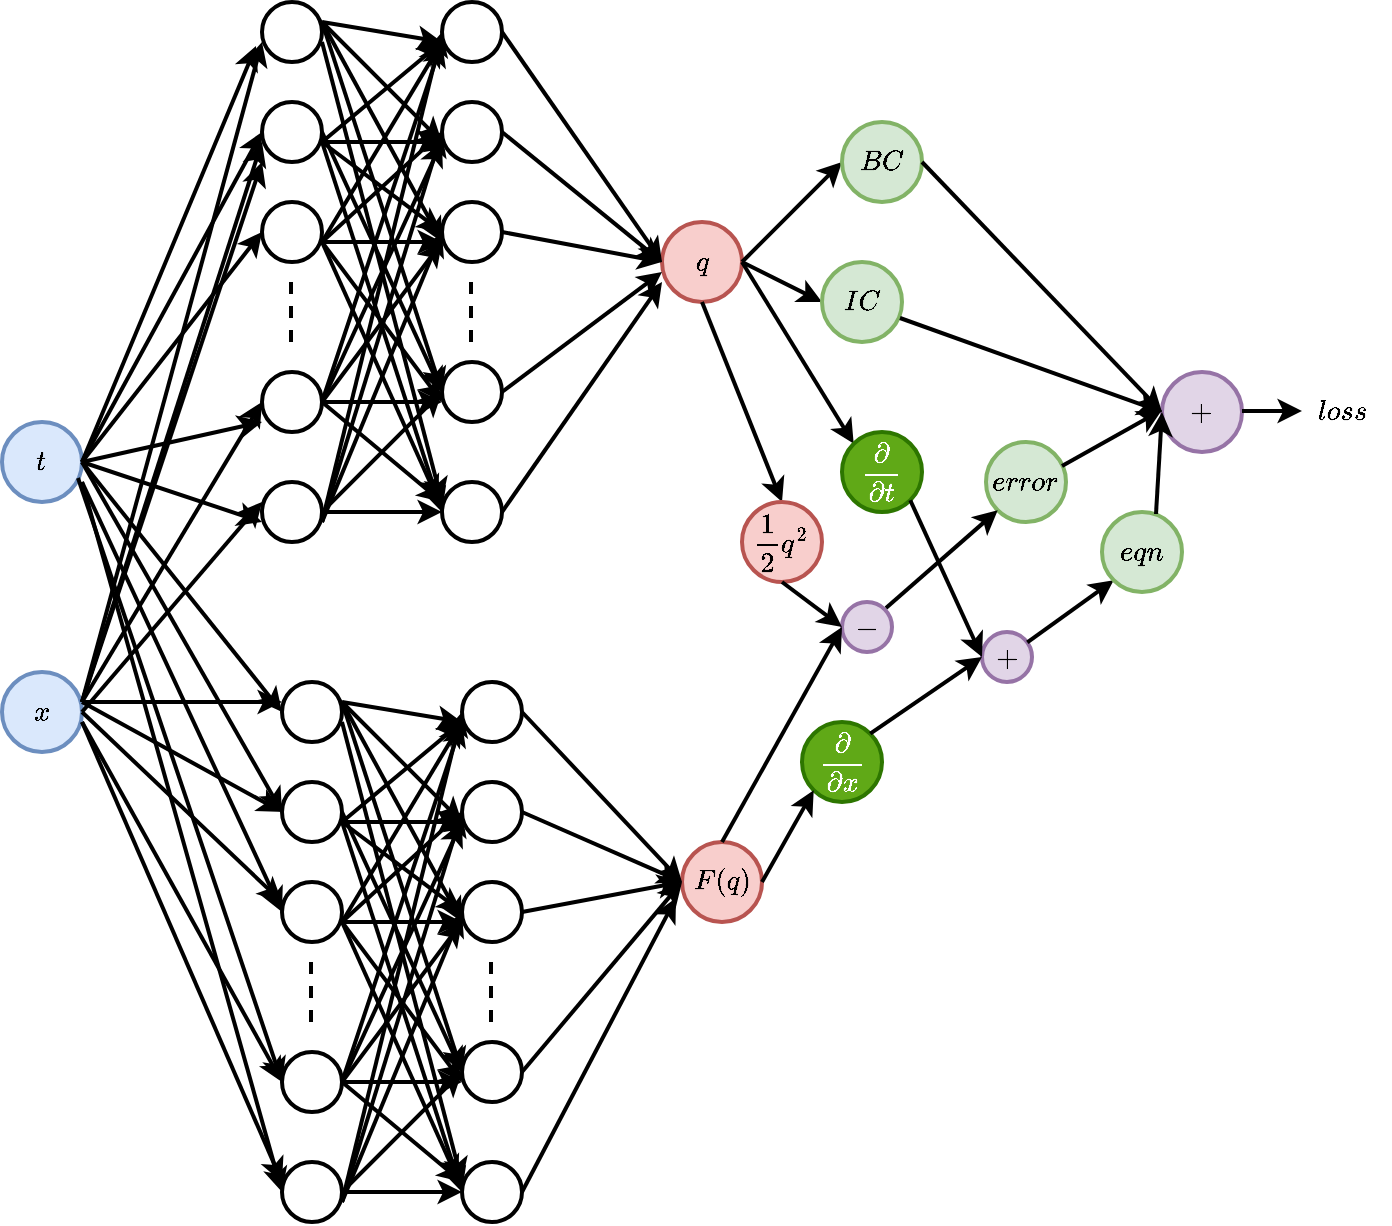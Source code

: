 <mxfile version="13.3.5" type="device"><diagram id="t4EAOkDcwBFXUKrMj_TT" name="Page-1"><mxGraphModel dx="946" dy="614" grid="0" gridSize="10" guides="1" tooltips="1" connect="1" arrows="1" fold="1" page="1" pageScale="1" pageWidth="980" pageHeight="1390" math="1" shadow="0"><root><mxCell id="0"/><mxCell id="1" parent="0"/><mxCell id="c9jmcW11JK6HitYagVcc-1" value="$$t$$" style="ellipse;whiteSpace=wrap;html=1;aspect=fixed;fillColor=#dae8fc;strokeColor=#6c8ebf;strokeWidth=2;" vertex="1" parent="1"><mxGeometry x="100" y="350" width="40" height="40" as="geometry"/></mxCell><mxCell id="c9jmcW11JK6HitYagVcc-2" value="$$x$$" style="ellipse;whiteSpace=wrap;html=1;aspect=fixed;fillColor=#dae8fc;strokeColor=#6c8ebf;strokeWidth=2;" vertex="1" parent="1"><mxGeometry x="100" y="475" width="40" height="40" as="geometry"/></mxCell><mxCell id="c9jmcW11JK6HitYagVcc-4" value="" style="ellipse;whiteSpace=wrap;html=1;aspect=fixed;strokeWidth=2;" vertex="1" parent="1"><mxGeometry x="230" y="140" width="30" height="30" as="geometry"/></mxCell><mxCell id="c9jmcW11JK6HitYagVcc-5" value="" style="ellipse;whiteSpace=wrap;html=1;aspect=fixed;strokeWidth=2;" vertex="1" parent="1"><mxGeometry x="230" y="325" width="30" height="30" as="geometry"/></mxCell><mxCell id="c9jmcW11JK6HitYagVcc-6" value="" style="ellipse;whiteSpace=wrap;html=1;aspect=fixed;strokeWidth=2;" vertex="1" parent="1"><mxGeometry x="230" y="190" width="30" height="30" as="geometry"/></mxCell><mxCell id="c9jmcW11JK6HitYagVcc-7" value="" style="ellipse;whiteSpace=wrap;html=1;aspect=fixed;strokeWidth=2;" vertex="1" parent="1"><mxGeometry x="230" y="380" width="30" height="30" as="geometry"/></mxCell><mxCell id="c9jmcW11JK6HitYagVcc-8" value="" style="ellipse;whiteSpace=wrap;html=1;aspect=fixed;strokeWidth=2;" vertex="1" parent="1"><mxGeometry x="230" y="240" width="30" height="30" as="geometry"/></mxCell><mxCell id="c9jmcW11JK6HitYagVcc-11" value="" style="endArrow=classic;html=1;entryX=-0.1;entryY=0.733;entryDx=0;entryDy=0;entryPerimeter=0;strokeWidth=2;" edge="1" parent="1" target="c9jmcW11JK6HitYagVcc-4"><mxGeometry width="50" height="50" relative="1" as="geometry"><mxPoint x="140" y="370" as="sourcePoint"/><mxPoint x="210" y="210" as="targetPoint"/></mxGeometry></mxCell><mxCell id="c9jmcW11JK6HitYagVcc-12" value="" style="endArrow=classic;html=1;entryX=0;entryY=0.5;entryDx=0;entryDy=0;strokeWidth=2;exitX=1;exitY=0.5;exitDx=0;exitDy=0;" edge="1" parent="1" source="c9jmcW11JK6HitYagVcc-1" target="c9jmcW11JK6HitYagVcc-6"><mxGeometry width="50" height="50" relative="1" as="geometry"><mxPoint x="160" y="260" as="sourcePoint"/><mxPoint x="210" y="210" as="targetPoint"/></mxGeometry></mxCell><mxCell id="c9jmcW11JK6HitYagVcc-13" value="" style="endArrow=classic;html=1;entryX=0;entryY=0.5;entryDx=0;entryDy=0;strokeWidth=2;" edge="1" parent="1" target="c9jmcW11JK6HitYagVcc-8"><mxGeometry width="50" height="50" relative="1" as="geometry"><mxPoint x="140" y="370" as="sourcePoint"/><mxPoint x="210" y="210" as="targetPoint"/></mxGeometry></mxCell><mxCell id="c9jmcW11JK6HitYagVcc-15" value="" style="endArrow=classic;html=1;strokeWidth=2;" edge="1" parent="1"><mxGeometry width="50" height="50" relative="1" as="geometry"><mxPoint x="140" y="490" as="sourcePoint"/><mxPoint x="230" y="160" as="targetPoint"/></mxGeometry></mxCell><mxCell id="c9jmcW11JK6HitYagVcc-16" value="" style="endArrow=classic;html=1;strokeWidth=2;" edge="1" parent="1"><mxGeometry width="50" height="50" relative="1" as="geometry"><mxPoint x="140" y="490" as="sourcePoint"/><mxPoint x="230" y="210" as="targetPoint"/></mxGeometry></mxCell><mxCell id="c9jmcW11JK6HitYagVcc-17" value="" style="endArrow=classic;html=1;strokeWidth=2;" edge="1" parent="1"><mxGeometry width="50" height="50" relative="1" as="geometry"><mxPoint x="140" y="490" as="sourcePoint"/><mxPoint x="230" y="220" as="targetPoint"/></mxGeometry></mxCell><mxCell id="c9jmcW11JK6HitYagVcc-18" value="" style="endArrow=none;dashed=1;html=1;strokeWidth=2;" edge="1" parent="1"><mxGeometry width="50" height="50" relative="1" as="geometry"><mxPoint x="244.5" y="310" as="sourcePoint"/><mxPoint x="244.5" y="280" as="targetPoint"/></mxGeometry></mxCell><mxCell id="c9jmcW11JK6HitYagVcc-19" value="" style="endArrow=classic;html=1;entryX=0;entryY=0.5;entryDx=0;entryDy=0;strokeWidth=2;" edge="1" parent="1" target="c9jmcW11JK6HitYagVcc-5"><mxGeometry width="50" height="50" relative="1" as="geometry"><mxPoint x="140" y="490" as="sourcePoint"/><mxPoint x="210" y="290" as="targetPoint"/></mxGeometry></mxCell><mxCell id="c9jmcW11JK6HitYagVcc-20" value="" style="endArrow=classic;html=1;exitX=1;exitY=0.5;exitDx=0;exitDy=0;strokeWidth=2;" edge="1" parent="1" source="c9jmcW11JK6HitYagVcc-2"><mxGeometry width="50" height="50" relative="1" as="geometry"><mxPoint x="180" y="440" as="sourcePoint"/><mxPoint x="230" y="390" as="targetPoint"/></mxGeometry></mxCell><mxCell id="c9jmcW11JK6HitYagVcc-21" value="" style="ellipse;whiteSpace=wrap;html=1;aspect=fixed;strokeWidth=2;" vertex="1" parent="1"><mxGeometry x="320" y="140" width="30" height="30" as="geometry"/></mxCell><mxCell id="c9jmcW11JK6HitYagVcc-22" value="" style="ellipse;whiteSpace=wrap;html=1;aspect=fixed;strokeWidth=2;" vertex="1" parent="1"><mxGeometry x="320" y="190" width="30" height="30" as="geometry"/></mxCell><mxCell id="c9jmcW11JK6HitYagVcc-23" value="" style="ellipse;whiteSpace=wrap;html=1;aspect=fixed;strokeWidth=2;" vertex="1" parent="1"><mxGeometry x="320" y="240" width="30" height="30" as="geometry"/></mxCell><mxCell id="c9jmcW11JK6HitYagVcc-24" value="" style="ellipse;whiteSpace=wrap;html=1;aspect=fixed;strokeWidth=2;" vertex="1" parent="1"><mxGeometry x="320" y="320" width="30" height="30" as="geometry"/></mxCell><mxCell id="c9jmcW11JK6HitYagVcc-25" value="" style="ellipse;whiteSpace=wrap;html=1;aspect=fixed;strokeWidth=2;" vertex="1" parent="1"><mxGeometry x="320" y="380" width="30" height="30" as="geometry"/></mxCell><mxCell id="c9jmcW11JK6HitYagVcc-26" value="" style="endArrow=classic;html=1;strokeWidth=2;entryX=0;entryY=0.5;entryDx=0;entryDy=0;exitX=1;exitY=0.5;exitDx=0;exitDy=0;" edge="1" parent="1" source="c9jmcW11JK6HitYagVcc-7" target="c9jmcW11JK6HitYagVcc-25"><mxGeometry width="50" height="50" relative="1" as="geometry"><mxPoint x="260" y="390" as="sourcePoint"/><mxPoint x="310" y="340" as="targetPoint"/></mxGeometry></mxCell><mxCell id="c9jmcW11JK6HitYagVcc-27" value="" style="endArrow=classic;html=1;strokeWidth=2;entryX=0;entryY=0.5;entryDx=0;entryDy=0;exitX=1;exitY=0.5;exitDx=0;exitDy=0;" edge="1" parent="1" source="c9jmcW11JK6HitYagVcc-7" target="c9jmcW11JK6HitYagVcc-24"><mxGeometry width="50" height="50" relative="1" as="geometry"><mxPoint x="260" y="400" as="sourcePoint"/><mxPoint x="310" y="350" as="targetPoint"/></mxGeometry></mxCell><mxCell id="c9jmcW11JK6HitYagVcc-28" value="" style="endArrow=none;dashed=1;html=1;strokeWidth=2;" edge="1" parent="1"><mxGeometry width="50" height="50" relative="1" as="geometry"><mxPoint x="334.5" y="310" as="sourcePoint"/><mxPoint x="334.5" y="280" as="targetPoint"/></mxGeometry></mxCell><mxCell id="c9jmcW11JK6HitYagVcc-29" value="" style="endArrow=classic;html=1;strokeWidth=2;entryX=0;entryY=0.5;entryDx=0;entryDy=0;" edge="1" parent="1" target="c9jmcW11JK6HitYagVcc-23"><mxGeometry width="50" height="50" relative="1" as="geometry"><mxPoint x="260" y="400" as="sourcePoint"/><mxPoint x="260" y="280" as="targetPoint"/></mxGeometry></mxCell><mxCell id="c9jmcW11JK6HitYagVcc-30" value="" style="endArrow=classic;html=1;strokeWidth=2;entryX=0;entryY=0.5;entryDx=0;entryDy=0;" edge="1" parent="1" target="c9jmcW11JK6HitYagVcc-22"><mxGeometry width="50" height="50" relative="1" as="geometry"><mxPoint x="260" y="400" as="sourcePoint"/><mxPoint x="310" y="350" as="targetPoint"/></mxGeometry></mxCell><mxCell id="c9jmcW11JK6HitYagVcc-31" value="" style="endArrow=classic;html=1;strokeWidth=2;entryX=0;entryY=0.5;entryDx=0;entryDy=0;" edge="1" parent="1" target="c9jmcW11JK6HitYagVcc-21"><mxGeometry width="50" height="50" relative="1" as="geometry"><mxPoint x="260" y="400" as="sourcePoint"/><mxPoint x="310" y="350" as="targetPoint"/></mxGeometry></mxCell><mxCell id="c9jmcW11JK6HitYagVcc-33" value="" style="endArrow=classic;html=1;strokeWidth=2;" edge="1" parent="1"><mxGeometry width="50" height="50" relative="1" as="geometry"><mxPoint x="260" y="340" as="sourcePoint"/><mxPoint x="320" y="340" as="targetPoint"/></mxGeometry></mxCell><mxCell id="c9jmcW11JK6HitYagVcc-34" value="" style="endArrow=classic;html=1;strokeWidth=2;" edge="1" parent="1"><mxGeometry width="50" height="50" relative="1" as="geometry"><mxPoint x="260" y="340" as="sourcePoint"/><mxPoint x="320" y="260" as="targetPoint"/></mxGeometry></mxCell><mxCell id="c9jmcW11JK6HitYagVcc-35" value="" style="endArrow=classic;html=1;strokeWidth=2;" edge="1" parent="1"><mxGeometry width="50" height="50" relative="1" as="geometry"><mxPoint x="260" y="340" as="sourcePoint"/><mxPoint x="320" y="210" as="targetPoint"/></mxGeometry></mxCell><mxCell id="c9jmcW11JK6HitYagVcc-36" value="" style="endArrow=classic;html=1;strokeWidth=2;" edge="1" parent="1"><mxGeometry width="50" height="50" relative="1" as="geometry"><mxPoint x="260" y="340" as="sourcePoint"/><mxPoint x="320" y="160" as="targetPoint"/></mxGeometry></mxCell><mxCell id="c9jmcW11JK6HitYagVcc-37" value="" style="endArrow=classic;html=1;strokeWidth=2;entryX=-0.067;entryY=0.3;entryDx=0;entryDy=0;entryPerimeter=0;" edge="1" parent="1" target="c9jmcW11JK6HitYagVcc-25"><mxGeometry width="50" height="50" relative="1" as="geometry"><mxPoint x="260" y="260" as="sourcePoint"/><mxPoint x="310" y="210" as="targetPoint"/></mxGeometry></mxCell><mxCell id="c9jmcW11JK6HitYagVcc-38" value="" style="endArrow=classic;html=1;strokeWidth=2;exitX=1;exitY=0.5;exitDx=0;exitDy=0;" edge="1" parent="1" source="c9jmcW11JK6HitYagVcc-5"><mxGeometry width="50" height="50" relative="1" as="geometry"><mxPoint x="270" y="440" as="sourcePoint"/><mxPoint x="320" y="390" as="targetPoint"/></mxGeometry></mxCell><mxCell id="c9jmcW11JK6HitYagVcc-39" value="" style="endArrow=classic;html=1;strokeWidth=2;" edge="1" parent="1"><mxGeometry width="50" height="50" relative="1" as="geometry"><mxPoint x="260" y="260" as="sourcePoint"/><mxPoint x="320" y="260" as="targetPoint"/></mxGeometry></mxCell><mxCell id="c9jmcW11JK6HitYagVcc-40" value="" style="endArrow=classic;html=1;strokeWidth=2;" edge="1" parent="1"><mxGeometry width="50" height="50" relative="1" as="geometry"><mxPoint x="260" y="260" as="sourcePoint"/><mxPoint x="320" y="160" as="targetPoint"/></mxGeometry></mxCell><mxCell id="c9jmcW11JK6HitYagVcc-41" value="" style="endArrow=classic;html=1;strokeWidth=2;entryX=0;entryY=0.5;entryDx=0;entryDy=0;" edge="1" parent="1" target="c9jmcW11JK6HitYagVcc-22"><mxGeometry width="50" height="50" relative="1" as="geometry"><mxPoint x="260" y="260" as="sourcePoint"/><mxPoint x="310" y="210" as="targetPoint"/></mxGeometry></mxCell><mxCell id="c9jmcW11JK6HitYagVcc-42" value="" style="endArrow=classic;html=1;strokeWidth=2;" edge="1" parent="1"><mxGeometry width="50" height="50" relative="1" as="geometry"><mxPoint x="260" y="260" as="sourcePoint"/><mxPoint x="320" y="340" as="targetPoint"/></mxGeometry></mxCell><mxCell id="c9jmcW11JK6HitYagVcc-43" value="" style="endArrow=classic;html=1;strokeWidth=2;" edge="1" parent="1"><mxGeometry width="50" height="50" relative="1" as="geometry"><mxPoint x="260" y="210" as="sourcePoint"/><mxPoint x="320" y="160" as="targetPoint"/></mxGeometry></mxCell><mxCell id="c9jmcW11JK6HitYagVcc-44" value="" style="endArrow=classic;html=1;strokeWidth=2;" edge="1" parent="1"><mxGeometry width="50" height="50" relative="1" as="geometry"><mxPoint x="260" y="150" as="sourcePoint"/><mxPoint x="320" y="160" as="targetPoint"/></mxGeometry></mxCell><mxCell id="c9jmcW11JK6HitYagVcc-45" value="" style="endArrow=classic;html=1;strokeWidth=2;" edge="1" parent="1"><mxGeometry width="50" height="50" relative="1" as="geometry"><mxPoint x="260" y="150" as="sourcePoint"/><mxPoint x="320" y="210" as="targetPoint"/></mxGeometry></mxCell><mxCell id="c9jmcW11JK6HitYagVcc-46" value="" style="endArrow=classic;html=1;strokeWidth=2;entryX=0;entryY=0.5;entryDx=0;entryDy=0;" edge="1" parent="1" target="c9jmcW11JK6HitYagVcc-23"><mxGeometry width="50" height="50" relative="1" as="geometry"><mxPoint x="260" y="210" as="sourcePoint"/><mxPoint x="380" y="270" as="targetPoint"/></mxGeometry></mxCell><mxCell id="c9jmcW11JK6HitYagVcc-47" value="" style="endArrow=classic;html=1;strokeWidth=2;" edge="1" parent="1"><mxGeometry width="50" height="50" relative="1" as="geometry"><mxPoint x="260" y="210" as="sourcePoint"/><mxPoint x="320" y="210" as="targetPoint"/></mxGeometry></mxCell><mxCell id="c9jmcW11JK6HitYagVcc-48" value="" style="endArrow=classic;html=1;strokeWidth=2;exitX=1;exitY=0.5;exitDx=0;exitDy=0;entryX=0;entryY=0.5;entryDx=0;entryDy=0;" edge="1" parent="1" source="c9jmcW11JK6HitYagVcc-6" target="c9jmcW11JK6HitYagVcc-24"><mxGeometry width="50" height="50" relative="1" as="geometry"><mxPoint x="330" y="320" as="sourcePoint"/><mxPoint x="380" y="270" as="targetPoint"/></mxGeometry></mxCell><mxCell id="c9jmcW11JK6HitYagVcc-49" value="" style="endArrow=classic;html=1;strokeWidth=2;entryX=0;entryY=0.5;entryDx=0;entryDy=0;" edge="1" parent="1" target="c9jmcW11JK6HitYagVcc-25"><mxGeometry width="50" height="50" relative="1" as="geometry"><mxPoint x="260" y="210" as="sourcePoint"/><mxPoint x="380" y="270" as="targetPoint"/></mxGeometry></mxCell><mxCell id="c9jmcW11JK6HitYagVcc-50" value="" style="endArrow=classic;html=1;strokeWidth=2;" edge="1" parent="1"><mxGeometry width="50" height="50" relative="1" as="geometry"><mxPoint x="260" y="150" as="sourcePoint"/><mxPoint x="320" y="260" as="targetPoint"/></mxGeometry></mxCell><mxCell id="c9jmcW11JK6HitYagVcc-51" value="" style="endArrow=classic;html=1;strokeWidth=2;entryX=0;entryY=0.5;entryDx=0;entryDy=0;" edge="1" parent="1" target="c9jmcW11JK6HitYagVcc-24"><mxGeometry width="50" height="50" relative="1" as="geometry"><mxPoint x="260" y="150" as="sourcePoint"/><mxPoint x="380" y="270" as="targetPoint"/></mxGeometry></mxCell><mxCell id="c9jmcW11JK6HitYagVcc-52" value="" style="endArrow=classic;html=1;strokeWidth=2;" edge="1" parent="1"><mxGeometry width="50" height="50" relative="1" as="geometry"><mxPoint x="260" y="160" as="sourcePoint"/><mxPoint x="320" y="390" as="targetPoint"/></mxGeometry></mxCell><mxCell id="c9jmcW11JK6HitYagVcc-53" value="$$q$$" style="ellipse;whiteSpace=wrap;html=1;aspect=fixed;fillColor=#f8cecc;strokeColor=#b85450;strokeWidth=2;" vertex="1" parent="1"><mxGeometry x="430" y="250" width="40" height="40" as="geometry"/></mxCell><mxCell id="c9jmcW11JK6HitYagVcc-54" value="" style="endArrow=classic;html=1;strokeWidth=2;exitX=1;exitY=0.5;exitDx=0;exitDy=0;" edge="1" parent="1" source="c9jmcW11JK6HitYagVcc-24"><mxGeometry width="50" height="50" relative="1" as="geometry"><mxPoint x="380" y="325" as="sourcePoint"/><mxPoint x="430" y="275" as="targetPoint"/></mxGeometry></mxCell><mxCell id="c9jmcW11JK6HitYagVcc-55" value="" style="endArrow=classic;html=1;strokeWidth=2;exitX=1;exitY=0.5;exitDx=0;exitDy=0;" edge="1" parent="1" source="c9jmcW11JK6HitYagVcc-25"><mxGeometry width="50" height="50" relative="1" as="geometry"><mxPoint x="410" y="320" as="sourcePoint"/><mxPoint x="430" y="280" as="targetPoint"/></mxGeometry></mxCell><mxCell id="c9jmcW11JK6HitYagVcc-56" value="" style="endArrow=classic;html=1;strokeWidth=2;exitX=1;exitY=0.5;exitDx=0;exitDy=0;entryX=0;entryY=0.5;entryDx=0;entryDy=0;" edge="1" parent="1" source="c9jmcW11JK6HitYagVcc-23" target="c9jmcW11JK6HitYagVcc-53"><mxGeometry width="50" height="50" relative="1" as="geometry"><mxPoint x="410" y="320" as="sourcePoint"/><mxPoint x="460" y="270" as="targetPoint"/></mxGeometry></mxCell><mxCell id="c9jmcW11JK6HitYagVcc-57" value="" style="endArrow=classic;html=1;strokeWidth=2;exitX=1;exitY=0.5;exitDx=0;exitDy=0;entryX=0;entryY=0.5;entryDx=0;entryDy=0;" edge="1" parent="1" source="c9jmcW11JK6HitYagVcc-22" target="c9jmcW11JK6HitYagVcc-53"><mxGeometry width="50" height="50" relative="1" as="geometry"><mxPoint x="410" y="320" as="sourcePoint"/><mxPoint x="460" y="270" as="targetPoint"/></mxGeometry></mxCell><mxCell id="c9jmcW11JK6HitYagVcc-58" value="" style="endArrow=classic;html=1;strokeWidth=2;exitX=1;exitY=0.5;exitDx=0;exitDy=0;entryX=0;entryY=0.5;entryDx=0;entryDy=0;" edge="1" parent="1" source="c9jmcW11JK6HitYagVcc-21" target="c9jmcW11JK6HitYagVcc-53"><mxGeometry width="50" height="50" relative="1" as="geometry"><mxPoint x="410" y="320" as="sourcePoint"/><mxPoint x="460" y="270" as="targetPoint"/></mxGeometry></mxCell><mxCell id="c9jmcW11JK6HitYagVcc-59" value="" style="endArrow=classic;html=1;strokeWidth=2;entryX=0;entryY=0;entryDx=0;entryDy=0;" edge="1" parent="1" target="c9jmcW11JK6HitYagVcc-60"><mxGeometry width="50" height="50" relative="1" as="geometry"><mxPoint x="470" y="270" as="sourcePoint"/><mxPoint x="500" y="160" as="targetPoint"/></mxGeometry></mxCell><mxCell id="c9jmcW11JK6HitYagVcc-60" value="$$\frac{\partial}{\partial t}$$" style="ellipse;whiteSpace=wrap;html=1;aspect=fixed;fillColor=#60a917;strokeColor=#2D7600;strokeWidth=2;fontColor=#ffffff;" vertex="1" parent="1"><mxGeometry x="520" y="355" width="40" height="40" as="geometry"/></mxCell><mxCell id="c9jmcW11JK6HitYagVcc-66" value="" style="ellipse;whiteSpace=wrap;html=1;aspect=fixed;strokeWidth=2;" vertex="1" parent="1"><mxGeometry x="240" y="480" width="30" height="30" as="geometry"/></mxCell><mxCell id="c9jmcW11JK6HitYagVcc-67" value="" style="ellipse;whiteSpace=wrap;html=1;aspect=fixed;strokeWidth=2;" vertex="1" parent="1"><mxGeometry x="240" y="665" width="30" height="30" as="geometry"/></mxCell><mxCell id="c9jmcW11JK6HitYagVcc-68" value="" style="ellipse;whiteSpace=wrap;html=1;aspect=fixed;strokeWidth=2;" vertex="1" parent="1"><mxGeometry x="240" y="530" width="30" height="30" as="geometry"/></mxCell><mxCell id="c9jmcW11JK6HitYagVcc-69" value="" style="ellipse;whiteSpace=wrap;html=1;aspect=fixed;strokeWidth=2;" vertex="1" parent="1"><mxGeometry x="240" y="720" width="30" height="30" as="geometry"/></mxCell><mxCell id="c9jmcW11JK6HitYagVcc-70" value="" style="ellipse;whiteSpace=wrap;html=1;aspect=fixed;strokeWidth=2;" vertex="1" parent="1"><mxGeometry x="240" y="580" width="30" height="30" as="geometry"/></mxCell><mxCell id="c9jmcW11JK6HitYagVcc-77" value="" style="endArrow=none;dashed=1;html=1;strokeWidth=2;" edge="1" parent="1"><mxGeometry width="50" height="50" relative="1" as="geometry"><mxPoint x="254.5" y="650" as="sourcePoint"/><mxPoint x="254.5" y="620" as="targetPoint"/></mxGeometry></mxCell><mxCell id="c9jmcW11JK6HitYagVcc-80" value="" style="ellipse;whiteSpace=wrap;html=1;aspect=fixed;strokeWidth=2;" vertex="1" parent="1"><mxGeometry x="330" y="480" width="30" height="30" as="geometry"/></mxCell><mxCell id="c9jmcW11JK6HitYagVcc-81" value="" style="ellipse;whiteSpace=wrap;html=1;aspect=fixed;strokeWidth=2;" vertex="1" parent="1"><mxGeometry x="330" y="530" width="30" height="30" as="geometry"/></mxCell><mxCell id="c9jmcW11JK6HitYagVcc-82" value="" style="ellipse;whiteSpace=wrap;html=1;aspect=fixed;strokeWidth=2;" vertex="1" parent="1"><mxGeometry x="330" y="580" width="30" height="30" as="geometry"/></mxCell><mxCell id="c9jmcW11JK6HitYagVcc-83" value="" style="ellipse;whiteSpace=wrap;html=1;aspect=fixed;strokeWidth=2;" vertex="1" parent="1"><mxGeometry x="330" y="660" width="30" height="30" as="geometry"/></mxCell><mxCell id="c9jmcW11JK6HitYagVcc-84" value="" style="ellipse;whiteSpace=wrap;html=1;aspect=fixed;strokeWidth=2;" vertex="1" parent="1"><mxGeometry x="330" y="720" width="30" height="30" as="geometry"/></mxCell><mxCell id="c9jmcW11JK6HitYagVcc-85" value="" style="endArrow=classic;html=1;strokeWidth=2;entryX=0;entryY=0.5;entryDx=0;entryDy=0;exitX=1;exitY=0.5;exitDx=0;exitDy=0;" edge="1" parent="1" source="c9jmcW11JK6HitYagVcc-69" target="c9jmcW11JK6HitYagVcc-84"><mxGeometry width="50" height="50" relative="1" as="geometry"><mxPoint x="270" y="730" as="sourcePoint"/><mxPoint x="320" y="680" as="targetPoint"/></mxGeometry></mxCell><mxCell id="c9jmcW11JK6HitYagVcc-86" value="" style="endArrow=classic;html=1;strokeWidth=2;entryX=0;entryY=0.5;entryDx=0;entryDy=0;exitX=1;exitY=0.5;exitDx=0;exitDy=0;" edge="1" parent="1" source="c9jmcW11JK6HitYagVcc-69" target="c9jmcW11JK6HitYagVcc-83"><mxGeometry width="50" height="50" relative="1" as="geometry"><mxPoint x="270" y="740" as="sourcePoint"/><mxPoint x="320" y="690" as="targetPoint"/></mxGeometry></mxCell><mxCell id="c9jmcW11JK6HitYagVcc-87" value="" style="endArrow=none;dashed=1;html=1;strokeWidth=2;" edge="1" parent="1"><mxGeometry width="50" height="50" relative="1" as="geometry"><mxPoint x="344.5" y="650" as="sourcePoint"/><mxPoint x="344.5" y="620" as="targetPoint"/></mxGeometry></mxCell><mxCell id="c9jmcW11JK6HitYagVcc-88" value="" style="endArrow=classic;html=1;strokeWidth=2;entryX=0;entryY=0.5;entryDx=0;entryDy=0;" edge="1" parent="1" target="c9jmcW11JK6HitYagVcc-82"><mxGeometry width="50" height="50" relative="1" as="geometry"><mxPoint x="270" y="740" as="sourcePoint"/><mxPoint x="270" y="620" as="targetPoint"/></mxGeometry></mxCell><mxCell id="c9jmcW11JK6HitYagVcc-89" value="" style="endArrow=classic;html=1;strokeWidth=2;entryX=0;entryY=0.5;entryDx=0;entryDy=0;" edge="1" parent="1" target="c9jmcW11JK6HitYagVcc-81"><mxGeometry width="50" height="50" relative="1" as="geometry"><mxPoint x="270" y="740" as="sourcePoint"/><mxPoint x="320" y="690" as="targetPoint"/></mxGeometry></mxCell><mxCell id="c9jmcW11JK6HitYagVcc-90" value="" style="endArrow=classic;html=1;strokeWidth=2;entryX=0;entryY=0.5;entryDx=0;entryDy=0;" edge="1" parent="1" target="c9jmcW11JK6HitYagVcc-80"><mxGeometry width="50" height="50" relative="1" as="geometry"><mxPoint x="270" y="740" as="sourcePoint"/><mxPoint x="320" y="690" as="targetPoint"/></mxGeometry></mxCell><mxCell id="c9jmcW11JK6HitYagVcc-91" value="" style="endArrow=classic;html=1;strokeWidth=2;" edge="1" parent="1"><mxGeometry width="50" height="50" relative="1" as="geometry"><mxPoint x="270" y="680" as="sourcePoint"/><mxPoint x="330" y="680" as="targetPoint"/></mxGeometry></mxCell><mxCell id="c9jmcW11JK6HitYagVcc-92" value="" style="endArrow=classic;html=1;strokeWidth=2;" edge="1" parent="1"><mxGeometry width="50" height="50" relative="1" as="geometry"><mxPoint x="270" y="680" as="sourcePoint"/><mxPoint x="330" y="600" as="targetPoint"/></mxGeometry></mxCell><mxCell id="c9jmcW11JK6HitYagVcc-93" value="" style="endArrow=classic;html=1;strokeWidth=2;" edge="1" parent="1"><mxGeometry width="50" height="50" relative="1" as="geometry"><mxPoint x="270" y="680" as="sourcePoint"/><mxPoint x="330" y="550" as="targetPoint"/></mxGeometry></mxCell><mxCell id="c9jmcW11JK6HitYagVcc-94" value="" style="endArrow=classic;html=1;strokeWidth=2;" edge="1" parent="1"><mxGeometry width="50" height="50" relative="1" as="geometry"><mxPoint x="270" y="680" as="sourcePoint"/><mxPoint x="330" y="500" as="targetPoint"/></mxGeometry></mxCell><mxCell id="c9jmcW11JK6HitYagVcc-95" value="" style="endArrow=classic;html=1;strokeWidth=2;entryX=-0.067;entryY=0.3;entryDx=0;entryDy=0;entryPerimeter=0;" edge="1" parent="1" target="c9jmcW11JK6HitYagVcc-84"><mxGeometry width="50" height="50" relative="1" as="geometry"><mxPoint x="270" y="600" as="sourcePoint"/><mxPoint x="320" y="550" as="targetPoint"/></mxGeometry></mxCell><mxCell id="c9jmcW11JK6HitYagVcc-96" value="" style="endArrow=classic;html=1;strokeWidth=2;exitX=1;exitY=0.5;exitDx=0;exitDy=0;" edge="1" parent="1" source="c9jmcW11JK6HitYagVcc-67"><mxGeometry width="50" height="50" relative="1" as="geometry"><mxPoint x="280" y="780" as="sourcePoint"/><mxPoint x="330" y="730" as="targetPoint"/></mxGeometry></mxCell><mxCell id="c9jmcW11JK6HitYagVcc-97" value="" style="endArrow=classic;html=1;strokeWidth=2;" edge="1" parent="1"><mxGeometry width="50" height="50" relative="1" as="geometry"><mxPoint x="270" y="600" as="sourcePoint"/><mxPoint x="330" y="600" as="targetPoint"/></mxGeometry></mxCell><mxCell id="c9jmcW11JK6HitYagVcc-98" value="" style="endArrow=classic;html=1;strokeWidth=2;" edge="1" parent="1"><mxGeometry width="50" height="50" relative="1" as="geometry"><mxPoint x="270" y="600" as="sourcePoint"/><mxPoint x="330" y="500" as="targetPoint"/></mxGeometry></mxCell><mxCell id="c9jmcW11JK6HitYagVcc-99" value="" style="endArrow=classic;html=1;strokeWidth=2;entryX=0;entryY=0.5;entryDx=0;entryDy=0;" edge="1" parent="1" target="c9jmcW11JK6HitYagVcc-81"><mxGeometry width="50" height="50" relative="1" as="geometry"><mxPoint x="270" y="600" as="sourcePoint"/><mxPoint x="320" y="550" as="targetPoint"/></mxGeometry></mxCell><mxCell id="c9jmcW11JK6HitYagVcc-100" value="" style="endArrow=classic;html=1;strokeWidth=2;" edge="1" parent="1"><mxGeometry width="50" height="50" relative="1" as="geometry"><mxPoint x="270" y="600" as="sourcePoint"/><mxPoint x="330" y="680" as="targetPoint"/></mxGeometry></mxCell><mxCell id="c9jmcW11JK6HitYagVcc-101" value="" style="endArrow=classic;html=1;strokeWidth=2;" edge="1" parent="1"><mxGeometry width="50" height="50" relative="1" as="geometry"><mxPoint x="270" y="550" as="sourcePoint"/><mxPoint x="330" y="500" as="targetPoint"/></mxGeometry></mxCell><mxCell id="c9jmcW11JK6HitYagVcc-102" value="" style="endArrow=classic;html=1;strokeWidth=2;" edge="1" parent="1"><mxGeometry width="50" height="50" relative="1" as="geometry"><mxPoint x="270" y="490" as="sourcePoint"/><mxPoint x="330" y="500" as="targetPoint"/></mxGeometry></mxCell><mxCell id="c9jmcW11JK6HitYagVcc-103" value="" style="endArrow=classic;html=1;strokeWidth=2;" edge="1" parent="1"><mxGeometry width="50" height="50" relative="1" as="geometry"><mxPoint x="270" y="490" as="sourcePoint"/><mxPoint x="330" y="550" as="targetPoint"/></mxGeometry></mxCell><mxCell id="c9jmcW11JK6HitYagVcc-104" value="" style="endArrow=classic;html=1;strokeWidth=2;entryX=0;entryY=0.5;entryDx=0;entryDy=0;" edge="1" parent="1" target="c9jmcW11JK6HitYagVcc-82"><mxGeometry width="50" height="50" relative="1" as="geometry"><mxPoint x="270" y="550" as="sourcePoint"/><mxPoint x="390" y="610" as="targetPoint"/></mxGeometry></mxCell><mxCell id="c9jmcW11JK6HitYagVcc-105" value="" style="endArrow=classic;html=1;strokeWidth=2;" edge="1" parent="1"><mxGeometry width="50" height="50" relative="1" as="geometry"><mxPoint x="270" y="550" as="sourcePoint"/><mxPoint x="330" y="550" as="targetPoint"/></mxGeometry></mxCell><mxCell id="c9jmcW11JK6HitYagVcc-106" value="" style="endArrow=classic;html=1;strokeWidth=2;exitX=1;exitY=0.5;exitDx=0;exitDy=0;entryX=0;entryY=0.5;entryDx=0;entryDy=0;" edge="1" parent="1" source="c9jmcW11JK6HitYagVcc-68" target="c9jmcW11JK6HitYagVcc-83"><mxGeometry width="50" height="50" relative="1" as="geometry"><mxPoint x="340" y="660" as="sourcePoint"/><mxPoint x="390" y="610" as="targetPoint"/></mxGeometry></mxCell><mxCell id="c9jmcW11JK6HitYagVcc-107" value="" style="endArrow=classic;html=1;strokeWidth=2;entryX=0;entryY=0.5;entryDx=0;entryDy=0;" edge="1" parent="1" target="c9jmcW11JK6HitYagVcc-84"><mxGeometry width="50" height="50" relative="1" as="geometry"><mxPoint x="270" y="550" as="sourcePoint"/><mxPoint x="390" y="610" as="targetPoint"/></mxGeometry></mxCell><mxCell id="c9jmcW11JK6HitYagVcc-108" value="" style="endArrow=classic;html=1;strokeWidth=2;" edge="1" parent="1"><mxGeometry width="50" height="50" relative="1" as="geometry"><mxPoint x="270" y="490" as="sourcePoint"/><mxPoint x="330" y="600" as="targetPoint"/></mxGeometry></mxCell><mxCell id="c9jmcW11JK6HitYagVcc-109" value="" style="endArrow=classic;html=1;strokeWidth=2;entryX=0;entryY=0.5;entryDx=0;entryDy=0;" edge="1" parent="1" target="c9jmcW11JK6HitYagVcc-83"><mxGeometry width="50" height="50" relative="1" as="geometry"><mxPoint x="270" y="490" as="sourcePoint"/><mxPoint x="390" y="610" as="targetPoint"/></mxGeometry></mxCell><mxCell id="c9jmcW11JK6HitYagVcc-110" value="" style="endArrow=classic;html=1;strokeWidth=2;" edge="1" parent="1"><mxGeometry width="50" height="50" relative="1" as="geometry"><mxPoint x="270" y="500" as="sourcePoint"/><mxPoint x="330" y="730" as="targetPoint"/></mxGeometry></mxCell><mxCell id="c9jmcW11JK6HitYagVcc-111" value="$$F(q)$$" style="ellipse;whiteSpace=wrap;html=1;aspect=fixed;fillColor=#f8cecc;strokeColor=#b85450;strokeWidth=2;" vertex="1" parent="1"><mxGeometry x="440" y="560" width="40" height="40" as="geometry"/></mxCell><mxCell id="c9jmcW11JK6HitYagVcc-112" value="" style="endArrow=classic;html=1;strokeWidth=2;exitX=1;exitY=0.5;exitDx=0;exitDy=0;entryX=0;entryY=0.5;entryDx=0;entryDy=0;" edge="1" parent="1" source="c9jmcW11JK6HitYagVcc-83" target="c9jmcW11JK6HitYagVcc-111"><mxGeometry width="50" height="50" relative="1" as="geometry"><mxPoint x="390" y="665" as="sourcePoint"/><mxPoint x="440" y="615" as="targetPoint"/></mxGeometry></mxCell><mxCell id="c9jmcW11JK6HitYagVcc-113" value="" style="endArrow=classic;html=1;strokeWidth=2;exitX=1;exitY=0.5;exitDx=0;exitDy=0;entryX=-0.075;entryY=0.7;entryDx=0;entryDy=0;entryPerimeter=0;" edge="1" parent="1" source="c9jmcW11JK6HitYagVcc-84" target="c9jmcW11JK6HitYagVcc-111"><mxGeometry width="50" height="50" relative="1" as="geometry"><mxPoint x="420" y="660" as="sourcePoint"/><mxPoint x="440" y="620" as="targetPoint"/></mxGeometry></mxCell><mxCell id="c9jmcW11JK6HitYagVcc-114" value="" style="endArrow=classic;html=1;strokeWidth=2;exitX=1;exitY=0.5;exitDx=0;exitDy=0;entryX=0;entryY=0.5;entryDx=0;entryDy=0;" edge="1" parent="1" source="c9jmcW11JK6HitYagVcc-82" target="c9jmcW11JK6HitYagVcc-111"><mxGeometry width="50" height="50" relative="1" as="geometry"><mxPoint x="420" y="660" as="sourcePoint"/><mxPoint x="470" y="610" as="targetPoint"/></mxGeometry></mxCell><mxCell id="c9jmcW11JK6HitYagVcc-115" value="" style="endArrow=classic;html=1;strokeWidth=2;exitX=1;exitY=0.5;exitDx=0;exitDy=0;entryX=0;entryY=0.5;entryDx=0;entryDy=0;" edge="1" parent="1" source="c9jmcW11JK6HitYagVcc-81" target="c9jmcW11JK6HitYagVcc-111"><mxGeometry width="50" height="50" relative="1" as="geometry"><mxPoint x="420" y="660" as="sourcePoint"/><mxPoint x="470" y="610" as="targetPoint"/></mxGeometry></mxCell><mxCell id="c9jmcW11JK6HitYagVcc-116" value="" style="endArrow=classic;html=1;strokeWidth=2;exitX=1;exitY=0.5;exitDx=0;exitDy=0;entryX=0;entryY=0.5;entryDx=0;entryDy=0;" edge="1" parent="1" source="c9jmcW11JK6HitYagVcc-80" target="c9jmcW11JK6HitYagVcc-111"><mxGeometry width="50" height="50" relative="1" as="geometry"><mxPoint x="420" y="660" as="sourcePoint"/><mxPoint x="470" y="610" as="targetPoint"/></mxGeometry></mxCell><mxCell id="c9jmcW11JK6HitYagVcc-119" value="$$\frac{\partial}{\partial x}$$" style="ellipse;whiteSpace=wrap;html=1;aspect=fixed;fillColor=#60a917;strokeColor=#2D7600;strokeWidth=2;fontColor=#ffffff;" vertex="1" parent="1"><mxGeometry x="500" y="500" width="40" height="40" as="geometry"/></mxCell><mxCell id="c9jmcW11JK6HitYagVcc-120" value="" style="endArrow=classic;html=1;strokeWidth=2;exitX=1;exitY=0.5;exitDx=0;exitDy=0;entryX=0;entryY=1;entryDx=0;entryDy=0;" edge="1" parent="1" source="c9jmcW11JK6HitYagVcc-111" target="c9jmcW11JK6HitYagVcc-119"><mxGeometry width="50" height="50" relative="1" as="geometry"><mxPoint x="470" y="660" as="sourcePoint"/><mxPoint x="520" y="610" as="targetPoint"/></mxGeometry></mxCell><mxCell id="c9jmcW11JK6HitYagVcc-121" value="" style="endArrow=classic;html=1;strokeWidth=2;exitX=1;exitY=0.5;exitDx=0;exitDy=0;" edge="1" parent="1" source="c9jmcW11JK6HitYagVcc-1"><mxGeometry width="50" height="50" relative="1" as="geometry"><mxPoint x="460" y="480" as="sourcePoint"/><mxPoint x="230" y="350" as="targetPoint"/></mxGeometry></mxCell><mxCell id="c9jmcW11JK6HitYagVcc-122" value="" style="endArrow=classic;html=1;strokeWidth=2;exitX=1;exitY=0.5;exitDx=0;exitDy=0;" edge="1" parent="1" source="c9jmcW11JK6HitYagVcc-1"><mxGeometry width="50" height="50" relative="1" as="geometry"><mxPoint x="460" y="480" as="sourcePoint"/><mxPoint x="230" y="400" as="targetPoint"/></mxGeometry></mxCell><mxCell id="c9jmcW11JK6HitYagVcc-123" value="" style="endArrow=classic;html=1;strokeWidth=2;entryX=0;entryY=0.5;entryDx=0;entryDy=0;" edge="1" parent="1" target="c9jmcW11JK6HitYagVcc-66"><mxGeometry width="50" height="50" relative="1" as="geometry"><mxPoint x="140" y="370" as="sourcePoint"/><mxPoint x="510" y="430" as="targetPoint"/></mxGeometry></mxCell><mxCell id="c9jmcW11JK6HitYagVcc-124" value="" style="endArrow=classic;html=1;strokeWidth=2;entryX=0;entryY=0.5;entryDx=0;entryDy=0;" edge="1" parent="1" target="c9jmcW11JK6HitYagVcc-68"><mxGeometry width="50" height="50" relative="1" as="geometry"><mxPoint x="140" y="370" as="sourcePoint"/><mxPoint x="250" y="505" as="targetPoint"/></mxGeometry></mxCell><mxCell id="c9jmcW11JK6HitYagVcc-125" value="" style="endArrow=classic;html=1;strokeWidth=2;entryX=0;entryY=0.5;entryDx=0;entryDy=0;" edge="1" parent="1" target="c9jmcW11JK6HitYagVcc-70"><mxGeometry width="50" height="50" relative="1" as="geometry"><mxPoint x="140" y="380" as="sourcePoint"/><mxPoint x="260" y="515" as="targetPoint"/></mxGeometry></mxCell><mxCell id="c9jmcW11JK6HitYagVcc-126" value="" style="endArrow=classic;html=1;strokeWidth=2;entryX=0;entryY=0.5;entryDx=0;entryDy=0;exitX=0.95;exitY=0.7;exitDx=0;exitDy=0;exitPerimeter=0;" edge="1" parent="1" source="c9jmcW11JK6HitYagVcc-1" target="c9jmcW11JK6HitYagVcc-67"><mxGeometry width="50" height="50" relative="1" as="geometry"><mxPoint x="170" y="400" as="sourcePoint"/><mxPoint x="270" y="525" as="targetPoint"/></mxGeometry></mxCell><mxCell id="c9jmcW11JK6HitYagVcc-127" value="" style="endArrow=classic;html=1;strokeWidth=2;entryX=0;entryY=0.5;entryDx=0;entryDy=0;" edge="1" parent="1" target="c9jmcW11JK6HitYagVcc-69"><mxGeometry width="50" height="50" relative="1" as="geometry"><mxPoint x="140" y="380" as="sourcePoint"/><mxPoint x="280" y="535" as="targetPoint"/></mxGeometry></mxCell><mxCell id="c9jmcW11JK6HitYagVcc-128" value="" style="endArrow=classic;html=1;strokeWidth=2;" edge="1" parent="1"><mxGeometry width="50" height="50" relative="1" as="geometry"><mxPoint x="140" y="490" as="sourcePoint"/><mxPoint x="240" y="490" as="targetPoint"/></mxGeometry></mxCell><mxCell id="c9jmcW11JK6HitYagVcc-129" value="" style="endArrow=classic;html=1;entryX=0;entryY=0.5;entryDx=0;entryDy=0;strokeWidth=2;" edge="1" parent="1" target="c9jmcW11JK6HitYagVcc-68"><mxGeometry width="50" height="50" relative="1" as="geometry"><mxPoint x="140" y="490" as="sourcePoint"/><mxPoint x="250" y="360" as="targetPoint"/></mxGeometry></mxCell><mxCell id="c9jmcW11JK6HitYagVcc-130" value="" style="endArrow=classic;html=1;strokeWidth=2;exitX=1;exitY=0.5;exitDx=0;exitDy=0;" edge="1" parent="1" source="c9jmcW11JK6HitYagVcc-2"><mxGeometry width="50" height="50" relative="1" as="geometry"><mxPoint x="150" y="500" as="sourcePoint"/><mxPoint x="240" y="590" as="targetPoint"/></mxGeometry></mxCell><mxCell id="c9jmcW11JK6HitYagVcc-131" value="" style="endArrow=classic;html=1;strokeWidth=2;" edge="1" parent="1"><mxGeometry width="50" height="50" relative="1" as="geometry"><mxPoint x="140" y="500" as="sourcePoint"/><mxPoint x="240" y="680" as="targetPoint"/></mxGeometry></mxCell><mxCell id="c9jmcW11JK6HitYagVcc-132" value="" style="endArrow=classic;html=1;strokeWidth=2;" edge="1" parent="1"><mxGeometry width="50" height="50" relative="1" as="geometry"><mxPoint x="140" y="500" as="sourcePoint"/><mxPoint x="240" y="730" as="targetPoint"/></mxGeometry></mxCell><mxCell id="c9jmcW11JK6HitYagVcc-133" value="$$+$$" style="ellipse;whiteSpace=wrap;html=1;aspect=fixed;fillColor=#e1d5e7;strokeColor=#9673a6;strokeWidth=2;" vertex="1" parent="1"><mxGeometry x="680" y="325" width="40" height="40" as="geometry"/></mxCell><mxCell id="c9jmcW11JK6HitYagVcc-136" value="" style="endArrow=classic;html=1;strokeWidth=2;" edge="1" parent="1"><mxGeometry width="50" height="50" relative="1" as="geometry"><mxPoint x="720" y="344.5" as="sourcePoint"/><mxPoint x="750" y="344.5" as="targetPoint"/></mxGeometry></mxCell><mxCell id="c9jmcW11JK6HitYagVcc-137" value="$$loss$$" style="text;html=1;strokeColor=none;fillColor=none;align=center;verticalAlign=middle;whiteSpace=wrap;rounded=0;" vertex="1" parent="1"><mxGeometry x="750" y="335" width="40" height="20" as="geometry"/></mxCell><mxCell id="c9jmcW11JK6HitYagVcc-138" value="" style="endArrow=classic;html=1;strokeWidth=2;" edge="1" parent="1"><mxGeometry width="50" height="50" relative="1" as="geometry"><mxPoint x="470" y="270" as="sourcePoint"/><mxPoint x="520" y="220" as="targetPoint"/></mxGeometry></mxCell><mxCell id="c9jmcW11JK6HitYagVcc-139" value="" style="endArrow=classic;html=1;strokeWidth=2;" edge="1" parent="1"><mxGeometry width="50" height="50" relative="1" as="geometry"><mxPoint x="470" y="270" as="sourcePoint"/><mxPoint x="510" y="290" as="targetPoint"/></mxGeometry></mxCell><mxCell id="c9jmcW11JK6HitYagVcc-140" value="$$IC$$" style="ellipse;whiteSpace=wrap;html=1;aspect=fixed;fillColor=#d5e8d4;strokeColor=#82b366;strokeWidth=2;" vertex="1" parent="1"><mxGeometry x="510" y="270" width="40" height="40" as="geometry"/></mxCell><mxCell id="c9jmcW11JK6HitYagVcc-141" value="$$BC$$" style="ellipse;whiteSpace=wrap;html=1;aspect=fixed;fillColor=#d5e8d4;strokeColor=#82b366;strokeWidth=2;" vertex="1" parent="1"><mxGeometry x="520" y="200" width="40" height="40" as="geometry"/></mxCell><mxCell id="c9jmcW11JK6HitYagVcc-142" value="" style="endArrow=classic;html=1;strokeWidth=2;exitX=1;exitY=0.5;exitDx=0;exitDy=0;entryX=0;entryY=0.5;entryDx=0;entryDy=0;" edge="1" parent="1" source="c9jmcW11JK6HitYagVcc-141" target="c9jmcW11JK6HitYagVcc-133"><mxGeometry width="50" height="50" relative="1" as="geometry"><mxPoint x="460" y="470" as="sourcePoint"/><mxPoint x="510" y="420" as="targetPoint"/></mxGeometry></mxCell><mxCell id="c9jmcW11JK6HitYagVcc-145" value="" style="endArrow=classic;html=1;strokeWidth=2;exitX=0.975;exitY=0.7;exitDx=0;exitDy=0;exitPerimeter=0;entryX=0;entryY=0.5;entryDx=0;entryDy=0;" edge="1" parent="1" source="c9jmcW11JK6HitYagVcc-140" target="c9jmcW11JK6HitYagVcc-133"><mxGeometry width="50" height="50" relative="1" as="geometry"><mxPoint x="460" y="470" as="sourcePoint"/><mxPoint x="610" y="430" as="targetPoint"/></mxGeometry></mxCell><mxCell id="c9jmcW11JK6HitYagVcc-146" value="$$+$$" style="ellipse;whiteSpace=wrap;html=1;aspect=fixed;fillColor=#e1d5e7;strokeColor=#9673a6;strokeWidth=2;" vertex="1" parent="1"><mxGeometry x="590" y="455" width="25" height="25" as="geometry"/></mxCell><mxCell id="c9jmcW11JK6HitYagVcc-147" value="" style="endArrow=classic;html=1;strokeWidth=2;exitX=1;exitY=0;exitDx=0;exitDy=0;entryX=0;entryY=0.5;entryDx=0;entryDy=0;" edge="1" parent="1" source="c9jmcW11JK6HitYagVcc-119" target="c9jmcW11JK6HitYagVcc-146"><mxGeometry width="50" height="50" relative="1" as="geometry"><mxPoint x="460" y="470" as="sourcePoint"/><mxPoint x="510" y="420" as="targetPoint"/></mxGeometry></mxCell><mxCell id="c9jmcW11JK6HitYagVcc-148" value="" style="endArrow=classic;html=1;strokeWidth=2;exitX=1;exitY=1;exitDx=0;exitDy=0;entryX=0;entryY=0.5;entryDx=0;entryDy=0;" edge="1" parent="1" source="c9jmcW11JK6HitYagVcc-60" target="c9jmcW11JK6HitYagVcc-146"><mxGeometry width="50" height="50" relative="1" as="geometry"><mxPoint x="560" y="490" as="sourcePoint"/><mxPoint x="560" y="440" as="targetPoint"/></mxGeometry></mxCell><mxCell id="c9jmcW11JK6HitYagVcc-151" value="" style="endArrow=classic;html=1;strokeWidth=2;entryX=0;entryY=1;entryDx=0;entryDy=0;" edge="1" parent="1" source="c9jmcW11JK6HitYagVcc-146" target="c9jmcW11JK6HitYagVcc-152"><mxGeometry width="50" height="50" relative="1" as="geometry"><mxPoint x="460" y="470" as="sourcePoint"/><mxPoint x="510" y="420" as="targetPoint"/></mxGeometry></mxCell><mxCell id="c9jmcW11JK6HitYagVcc-152" value="$$eqn$$" style="ellipse;whiteSpace=wrap;html=1;aspect=fixed;fillColor=#d5e8d4;strokeColor=#82b366;strokeWidth=2;" vertex="1" parent="1"><mxGeometry x="650" y="395" width="40" height="40" as="geometry"/></mxCell><mxCell id="c9jmcW11JK6HitYagVcc-153" value="" style="endArrow=classic;html=1;strokeWidth=2;entryX=0;entryY=0.5;entryDx=0;entryDy=0;exitX=0.675;exitY=0.025;exitDx=0;exitDy=0;exitPerimeter=0;" edge="1" parent="1" source="c9jmcW11JK6HitYagVcc-152" target="c9jmcW11JK6HitYagVcc-133"><mxGeometry width="50" height="50" relative="1" as="geometry"><mxPoint x="460" y="470" as="sourcePoint"/><mxPoint x="510" y="420" as="targetPoint"/></mxGeometry></mxCell><mxCell id="c9jmcW11JK6HitYagVcc-157" value="" style="endArrow=classic;html=1;strokeWidth=2;exitX=0.5;exitY=1;exitDx=0;exitDy=0;entryX=0.5;entryY=0;entryDx=0;entryDy=0;" edge="1" parent="1" source="c9jmcW11JK6HitYagVcc-53" target="c9jmcW11JK6HitYagVcc-158"><mxGeometry width="50" height="50" relative="1" as="geometry"><mxPoint x="460" y="470" as="sourcePoint"/><mxPoint x="460" y="390" as="targetPoint"/></mxGeometry></mxCell><mxCell id="c9jmcW11JK6HitYagVcc-158" value="$$\frac{1}{2}q^2$$" style="ellipse;whiteSpace=wrap;html=1;aspect=fixed;fillColor=#f8cecc;strokeColor=#b85450;strokeWidth=2;" vertex="1" parent="1"><mxGeometry x="470" y="390" width="40" height="40" as="geometry"/></mxCell><mxCell id="c9jmcW11JK6HitYagVcc-162" value="$$-$$" style="ellipse;whiteSpace=wrap;html=1;aspect=fixed;fillColor=#e1d5e7;strokeColor=#9673a6;strokeWidth=2;" vertex="1" parent="1"><mxGeometry x="520" y="440" width="25" height="25" as="geometry"/></mxCell><mxCell id="c9jmcW11JK6HitYagVcc-163" value="" style="endArrow=classic;html=1;strokeWidth=2;exitX=0.5;exitY=0;exitDx=0;exitDy=0;entryX=0;entryY=0.5;entryDx=0;entryDy=0;" edge="1" parent="1" source="c9jmcW11JK6HitYagVcc-111" target="c9jmcW11JK6HitYagVcc-162"><mxGeometry width="50" height="50" relative="1" as="geometry"><mxPoint x="460" y="470" as="sourcePoint"/><mxPoint x="510" y="420" as="targetPoint"/></mxGeometry></mxCell><mxCell id="c9jmcW11JK6HitYagVcc-164" value="" style="endArrow=classic;html=1;strokeWidth=2;entryX=0;entryY=0.5;entryDx=0;entryDy=0;exitX=0.5;exitY=1;exitDx=0;exitDy=0;" edge="1" parent="1" source="c9jmcW11JK6HitYagVcc-158" target="c9jmcW11JK6HitYagVcc-162"><mxGeometry width="50" height="50" relative="1" as="geometry"><mxPoint x="460" y="470" as="sourcePoint"/><mxPoint x="510" y="420" as="targetPoint"/></mxGeometry></mxCell><mxCell id="c9jmcW11JK6HitYagVcc-166" value="$$error$$" style="ellipse;whiteSpace=wrap;html=1;aspect=fixed;fillColor=#d5e8d4;strokeColor=#82b366;strokeWidth=2;" vertex="1" parent="1"><mxGeometry x="592" y="360" width="40" height="40" as="geometry"/></mxCell><mxCell id="c9jmcW11JK6HitYagVcc-167" value="" style="endArrow=classic;html=1;strokeWidth=2;entryX=0;entryY=1;entryDx=0;entryDy=0;" edge="1" parent="1" target="c9jmcW11JK6HitYagVcc-166"><mxGeometry width="50" height="50" relative="1" as="geometry"><mxPoint x="542" y="443" as="sourcePoint"/><mxPoint x="592" y="393" as="targetPoint"/></mxGeometry></mxCell><mxCell id="c9jmcW11JK6HitYagVcc-168" value="" style="endArrow=classic;html=1;strokeWidth=2;" edge="1" parent="1"><mxGeometry width="50" height="50" relative="1" as="geometry"><mxPoint x="630" y="372" as="sourcePoint"/><mxPoint x="680" y="344" as="targetPoint"/></mxGeometry></mxCell></root></mxGraphModel></diagram></mxfile>